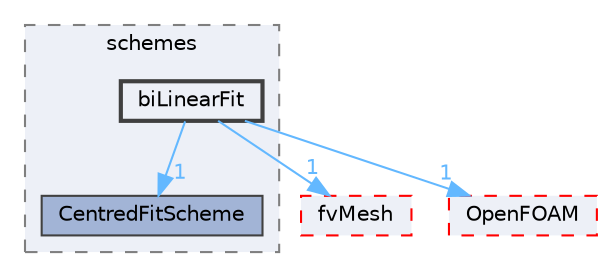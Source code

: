 digraph "src/finiteVolume/interpolation/surfaceInterpolation/schemes/biLinearFit"
{
 // LATEX_PDF_SIZE
  bgcolor="transparent";
  edge [fontname=Helvetica,fontsize=10,labelfontname=Helvetica,labelfontsize=10];
  node [fontname=Helvetica,fontsize=10,shape=box,height=0.2,width=0.4];
  compound=true
  subgraph clusterdir_deb7d71175aa940c147966c547ebcb7e {
    graph [ bgcolor="#edf0f7", pencolor="grey50", label="schemes", fontname=Helvetica,fontsize=10 style="filled,dashed", URL="dir_deb7d71175aa940c147966c547ebcb7e.html",tooltip=""]
  dir_5067335aa3a34104ac41befc6ecfb362 [label="CentredFitScheme", fillcolor="#a2b4d6", color="grey25", style="filled", URL="dir_5067335aa3a34104ac41befc6ecfb362.html",tooltip=""];
  dir_8c676d3489f4cec8403523e40f836623 [label="biLinearFit", fillcolor="#edf0f7", color="grey25", style="filled,bold", URL="dir_8c676d3489f4cec8403523e40f836623.html",tooltip=""];
  }
  dir_c382fa095c9c33d8673c0dd60aaef275 [label="fvMesh", fillcolor="#edf0f7", color="red", style="filled,dashed", URL="dir_c382fa095c9c33d8673c0dd60aaef275.html",tooltip=""];
  dir_c5473ff19b20e6ec4dfe5c310b3778a8 [label="OpenFOAM", fillcolor="#edf0f7", color="red", style="filled,dashed", URL="dir_c5473ff19b20e6ec4dfe5c310b3778a8.html",tooltip=""];
  dir_8c676d3489f4cec8403523e40f836623->dir_5067335aa3a34104ac41befc6ecfb362 [headlabel="1", labeldistance=1.5 headhref="dir_000264_000455.html" href="dir_000264_000455.html" color="steelblue1" fontcolor="steelblue1"];
  dir_8c676d3489f4cec8403523e40f836623->dir_c382fa095c9c33d8673c0dd60aaef275 [headlabel="1", labeldistance=1.5 headhref="dir_000264_001544.html" href="dir_000264_001544.html" color="steelblue1" fontcolor="steelblue1"];
  dir_8c676d3489f4cec8403523e40f836623->dir_c5473ff19b20e6ec4dfe5c310b3778a8 [headlabel="1", labeldistance=1.5 headhref="dir_000264_002695.html" href="dir_000264_002695.html" color="steelblue1" fontcolor="steelblue1"];
}
